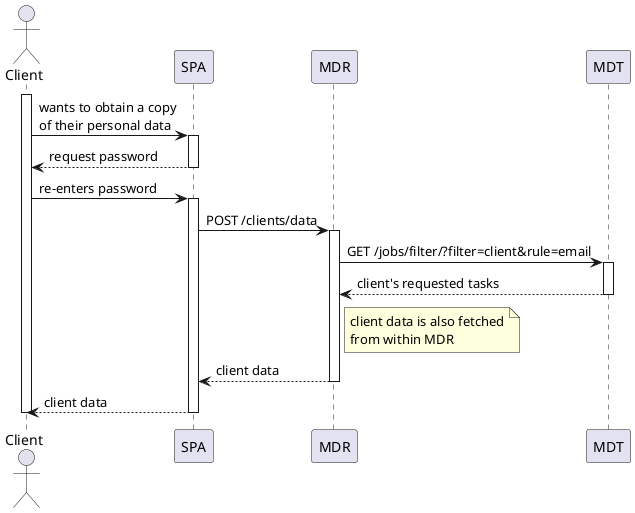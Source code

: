 @startuml

actor "Client" as usr
participant "SPA" as spa
participant "MDR" as mdr
participant "MDT" as mdt

activate usr
    usr -> spa : wants to obtain a copy\nof their personal data

    activate spa
        spa --> usr : request password
    deactivate spa

    usr -> spa : re-enters password
    activate spa

        spa -> mdr : POST /clients/data

        activate mdr
            mdr -> mdt : GET /jobs/filter/?filter=client&rule=email

            activate mdt
                mdt --> mdr : client's requested tasks
            deactivate mdt

            note right of mdr : client data is also fetched\nfrom within MDR

            mdr --> spa : client data
        deactivate mdr

        spa --> usr : client data
    deactivate spa
deactivate usr

@enduml
